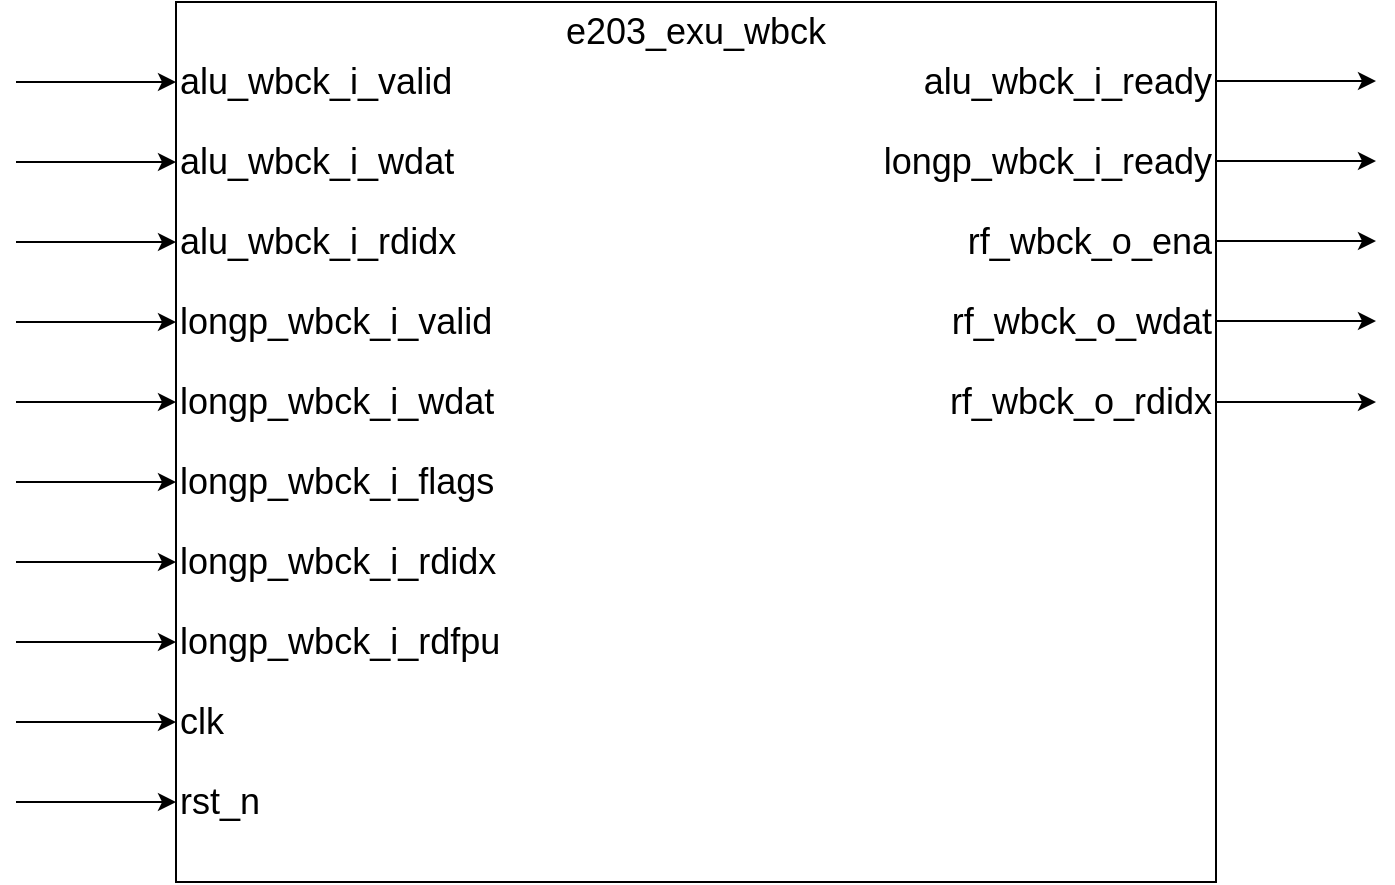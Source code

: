 <mxfile version="24.7.17">
  <diagram name="第 1 页" id="GqaYeDAcBa39iaGWTPDn">
    <mxGraphModel dx="796" dy="1190" grid="1" gridSize="10" guides="1" tooltips="1" connect="1" arrows="1" fold="1" page="1" pageScale="1" pageWidth="827" pageHeight="1169" math="0" shadow="0">
      <root>
        <mxCell id="0" />
        <mxCell id="1" parent="0" />
        <mxCell id="_3a8YiENMzKRKPIrLzeu-1" value="" style="rounded=0;whiteSpace=wrap;html=1;" parent="1" vertex="1">
          <mxGeometry x="360" y="440" width="520" height="440" as="geometry" />
        </mxCell>
        <mxCell id="_3a8YiENMzKRKPIrLzeu-9" value="" style="endArrow=classic;html=1;rounded=0;" parent="1" edge="1">
          <mxGeometry width="50" height="50" relative="1" as="geometry">
            <mxPoint x="280" y="480" as="sourcePoint" />
            <mxPoint x="360" y="480" as="targetPoint" />
          </mxGeometry>
        </mxCell>
        <mxCell id="_3a8YiENMzKRKPIrLzeu-17" value="&lt;span style=&quot;font-size: 18px;&quot;&gt;alu_wbck_i_valid&lt;/span&gt;" style="text;html=1;align=left;verticalAlign=middle;whiteSpace=wrap;rounded=0;" parent="1" vertex="1">
          <mxGeometry x="360" y="460" width="200" height="40" as="geometry" />
        </mxCell>
        <mxCell id="_3a8YiENMzKRKPIrLzeu-26" value="" style="endArrow=classic;html=1;rounded=0;" parent="1" edge="1">
          <mxGeometry width="50" height="50" relative="1" as="geometry">
            <mxPoint x="880" y="479.5" as="sourcePoint" />
            <mxPoint x="960" y="479.5" as="targetPoint" />
          </mxGeometry>
        </mxCell>
        <mxCell id="_3a8YiENMzKRKPIrLzeu-27" value="" style="endArrow=classic;html=1;rounded=0;" parent="1" edge="1">
          <mxGeometry width="50" height="50" relative="1" as="geometry">
            <mxPoint x="280" y="520" as="sourcePoint" />
            <mxPoint x="360" y="520" as="targetPoint" />
          </mxGeometry>
        </mxCell>
        <mxCell id="_3a8YiENMzKRKPIrLzeu-31" value="" style="endArrow=classic;html=1;rounded=0;" parent="1" edge="1">
          <mxGeometry width="50" height="50" relative="1" as="geometry">
            <mxPoint x="280" y="560" as="sourcePoint" />
            <mxPoint x="360" y="560" as="targetPoint" />
          </mxGeometry>
        </mxCell>
        <mxCell id="_3a8YiENMzKRKPIrLzeu-35" value="" style="endArrow=classic;html=1;rounded=0;" parent="1" edge="1">
          <mxGeometry width="50" height="50" relative="1" as="geometry">
            <mxPoint x="280" y="600" as="sourcePoint" />
            <mxPoint x="360" y="600" as="targetPoint" />
          </mxGeometry>
        </mxCell>
        <mxCell id="_3a8YiENMzKRKPIrLzeu-39" value="" style="endArrow=classic;html=1;rounded=0;" parent="1" edge="1">
          <mxGeometry width="50" height="50" relative="1" as="geometry">
            <mxPoint x="280" y="640" as="sourcePoint" />
            <mxPoint x="360" y="640" as="targetPoint" />
          </mxGeometry>
        </mxCell>
        <mxCell id="_3a8YiENMzKRKPIrLzeu-43" value="" style="endArrow=classic;html=1;rounded=0;" parent="1" edge="1">
          <mxGeometry width="50" height="50" relative="1" as="geometry">
            <mxPoint x="280" y="680" as="sourcePoint" />
            <mxPoint x="360" y="680" as="targetPoint" />
          </mxGeometry>
        </mxCell>
        <mxCell id="_3a8YiENMzKRKPIrLzeu-47" value="" style="endArrow=classic;html=1;rounded=0;" parent="1" edge="1">
          <mxGeometry width="50" height="50" relative="1" as="geometry">
            <mxPoint x="280" y="720" as="sourcePoint" />
            <mxPoint x="360" y="720" as="targetPoint" />
          </mxGeometry>
        </mxCell>
        <mxCell id="_3a8YiENMzKRKPIrLzeu-51" value="" style="endArrow=classic;html=1;rounded=0;" parent="1" edge="1">
          <mxGeometry width="50" height="50" relative="1" as="geometry">
            <mxPoint x="280" y="760" as="sourcePoint" />
            <mxPoint x="360" y="760" as="targetPoint" />
          </mxGeometry>
        </mxCell>
        <mxCell id="_3a8YiENMzKRKPIrLzeu-55" value="" style="endArrow=classic;html=1;rounded=0;" parent="1" edge="1">
          <mxGeometry width="50" height="50" relative="1" as="geometry">
            <mxPoint x="280" y="800" as="sourcePoint" />
            <mxPoint x="360" y="800" as="targetPoint" />
          </mxGeometry>
        </mxCell>
        <mxCell id="_3a8YiENMzKRKPIrLzeu-59" value="" style="endArrow=classic;html=1;rounded=0;" parent="1" edge="1">
          <mxGeometry width="50" height="50" relative="1" as="geometry">
            <mxPoint x="280" y="840" as="sourcePoint" />
            <mxPoint x="360" y="840" as="targetPoint" />
          </mxGeometry>
        </mxCell>
        <mxCell id="_3a8YiENMzKRKPIrLzeu-87" value="&lt;span style=&quot;font-size: 18px;&quot;&gt;e203_exu_wbck&lt;/span&gt;" style="text;html=1;align=center;verticalAlign=middle;whiteSpace=wrap;rounded=0;" parent="1" vertex="1">
          <mxGeometry x="590" y="440" width="60" height="30" as="geometry" />
        </mxCell>
        <mxCell id="wlH1zYc57PTHNDlGmOBV-1" value="" style="endArrow=classic;html=1;rounded=0;" parent="1" edge="1">
          <mxGeometry width="50" height="50" relative="1" as="geometry">
            <mxPoint x="880" y="519.5" as="sourcePoint" />
            <mxPoint x="960" y="519.5" as="targetPoint" />
          </mxGeometry>
        </mxCell>
        <mxCell id="wlH1zYc57PTHNDlGmOBV-2" value="" style="endArrow=classic;html=1;rounded=0;" parent="1" edge="1">
          <mxGeometry width="50" height="50" relative="1" as="geometry">
            <mxPoint x="880" y="559.5" as="sourcePoint" />
            <mxPoint x="960" y="559.5" as="targetPoint" />
          </mxGeometry>
        </mxCell>
        <mxCell id="wlH1zYc57PTHNDlGmOBV-3" value="" style="endArrow=classic;html=1;rounded=0;" parent="1" edge="1">
          <mxGeometry width="50" height="50" relative="1" as="geometry">
            <mxPoint x="880" y="599.5" as="sourcePoint" />
            <mxPoint x="960" y="599.5" as="targetPoint" />
          </mxGeometry>
        </mxCell>
        <mxCell id="wlH1zYc57PTHNDlGmOBV-4" value="" style="endArrow=classic;html=1;rounded=0;" parent="1" edge="1">
          <mxGeometry width="50" height="50" relative="1" as="geometry">
            <mxPoint x="880" y="640" as="sourcePoint" />
            <mxPoint x="960" y="640" as="targetPoint" />
          </mxGeometry>
        </mxCell>
        <mxCell id="unABgJLcHEa5XkPhuNoP-1" value="&lt;span style=&quot;font-size: 18px;&quot;&gt;alu_wbck_i_ready&lt;/span&gt;" style="text;html=1;align=right;verticalAlign=middle;whiteSpace=wrap;rounded=0;" vertex="1" parent="1">
          <mxGeometry x="680" y="460" width="200" height="40" as="geometry" />
        </mxCell>
        <mxCell id="unABgJLcHEa5XkPhuNoP-2" value="&lt;span style=&quot;font-size: 18px;&quot;&gt;alu_wbck_i_wdat&lt;/span&gt;" style="text;html=1;align=left;verticalAlign=middle;whiteSpace=wrap;rounded=0;" vertex="1" parent="1">
          <mxGeometry x="360" y="500" width="200" height="40" as="geometry" />
        </mxCell>
        <mxCell id="unABgJLcHEa5XkPhuNoP-3" value="&lt;span style=&quot;font-size: 18px;&quot;&gt;longp_wbck_i_ready&lt;/span&gt;" style="text;html=1;align=right;verticalAlign=middle;whiteSpace=wrap;rounded=0;" vertex="1" parent="1">
          <mxGeometry x="680" y="500" width="200" height="40" as="geometry" />
        </mxCell>
        <mxCell id="unABgJLcHEa5XkPhuNoP-4" value="&lt;span style=&quot;font-size: 18px;&quot;&gt;alu_wbck_i_rdidx&lt;/span&gt;" style="text;html=1;align=left;verticalAlign=middle;whiteSpace=wrap;rounded=0;" vertex="1" parent="1">
          <mxGeometry x="360" y="540" width="200" height="40" as="geometry" />
        </mxCell>
        <mxCell id="unABgJLcHEa5XkPhuNoP-5" value="&lt;span style=&quot;font-size: 18px;&quot;&gt;rf_wbck_o_ena&lt;/span&gt;" style="text;html=1;align=right;verticalAlign=middle;whiteSpace=wrap;rounded=0;" vertex="1" parent="1">
          <mxGeometry x="680" y="540" width="200" height="40" as="geometry" />
        </mxCell>
        <mxCell id="unABgJLcHEa5XkPhuNoP-6" value="&lt;span style=&quot;font-size: 18px;&quot;&gt;longp_wbck_i_valid&lt;/span&gt;" style="text;html=1;align=left;verticalAlign=middle;whiteSpace=wrap;rounded=0;" vertex="1" parent="1">
          <mxGeometry x="360" y="580" width="200" height="40" as="geometry" />
        </mxCell>
        <mxCell id="unABgJLcHEa5XkPhuNoP-7" value="&lt;span style=&quot;font-size: 18px;&quot;&gt;rf_wbck_o_wdat&lt;/span&gt;" style="text;html=1;align=right;verticalAlign=middle;whiteSpace=wrap;rounded=0;" vertex="1" parent="1">
          <mxGeometry x="680" y="580" width="200" height="40" as="geometry" />
        </mxCell>
        <mxCell id="unABgJLcHEa5XkPhuNoP-24" value="&lt;span style=&quot;font-size: 18px;&quot;&gt;longp_wbck_i_wdat&lt;/span&gt;" style="text;html=1;align=left;verticalAlign=middle;whiteSpace=wrap;rounded=0;" vertex="1" parent="1">
          <mxGeometry x="360" y="620" width="200" height="40" as="geometry" />
        </mxCell>
        <mxCell id="unABgJLcHEa5XkPhuNoP-25" value="&lt;span style=&quot;font-size: 18px;&quot;&gt;rf_wbck_o_rdidx&lt;/span&gt;" style="text;html=1;align=right;verticalAlign=middle;whiteSpace=wrap;rounded=0;" vertex="1" parent="1">
          <mxGeometry x="680" y="620" width="200" height="40" as="geometry" />
        </mxCell>
        <mxCell id="unABgJLcHEa5XkPhuNoP-26" value="&lt;span style=&quot;font-size: 18px;&quot;&gt;longp_wbck_i_flags&lt;/span&gt;" style="text;html=1;align=left;verticalAlign=middle;whiteSpace=wrap;rounded=0;" vertex="1" parent="1">
          <mxGeometry x="360" y="660" width="200" height="40" as="geometry" />
        </mxCell>
        <mxCell id="unABgJLcHEa5XkPhuNoP-28" value="&lt;span style=&quot;font-size: 18px;&quot;&gt;longp_wbck_i_rdidx&lt;/span&gt;" style="text;html=1;align=left;verticalAlign=middle;whiteSpace=wrap;rounded=0;" vertex="1" parent="1">
          <mxGeometry x="360" y="700" width="200" height="40" as="geometry" />
        </mxCell>
        <mxCell id="unABgJLcHEa5XkPhuNoP-30" value="&lt;span style=&quot;font-size: 18px;&quot;&gt;longp_wbck_i_rdfpu&lt;/span&gt;" style="text;html=1;align=left;verticalAlign=middle;whiteSpace=wrap;rounded=0;" vertex="1" parent="1">
          <mxGeometry x="360" y="740" width="200" height="40" as="geometry" />
        </mxCell>
        <mxCell id="unABgJLcHEa5XkPhuNoP-32" value="&lt;span style=&quot;font-size: 18px;&quot;&gt;clk&lt;/span&gt;" style="text;html=1;align=left;verticalAlign=middle;whiteSpace=wrap;rounded=0;" vertex="1" parent="1">
          <mxGeometry x="360" y="780" width="200" height="40" as="geometry" />
        </mxCell>
        <mxCell id="unABgJLcHEa5XkPhuNoP-34" value="&lt;span style=&quot;font-size: 18px;&quot;&gt;rst_n&lt;/span&gt;" style="text;html=1;align=left;verticalAlign=middle;whiteSpace=wrap;rounded=0;" vertex="1" parent="1">
          <mxGeometry x="360" y="820" width="200" height="40" as="geometry" />
        </mxCell>
      </root>
    </mxGraphModel>
  </diagram>
</mxfile>
